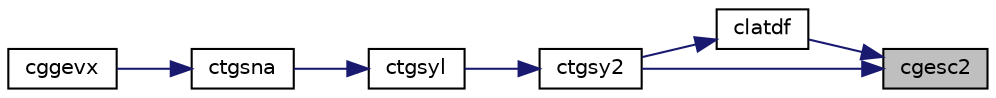digraph "cgesc2"
{
 // LATEX_PDF_SIZE
  edge [fontname="Helvetica",fontsize="10",labelfontname="Helvetica",labelfontsize="10"];
  node [fontname="Helvetica",fontsize="10",shape=record];
  rankdir="RL";
  Node1 [label="cgesc2",height=0.2,width=0.4,color="black", fillcolor="grey75", style="filled", fontcolor="black",tooltip="CGESC2 solves a system of linear equations using the LU factorization with complete pivoting computed..."];
  Node1 -> Node2 [dir="back",color="midnightblue",fontsize="10",style="solid",fontname="Helvetica"];
  Node2 [label="clatdf",height=0.2,width=0.4,color="black", fillcolor="white", style="filled",URL="$clatdf_8f.html#afbf66d52fc55dd022234b27ea0d3efff",tooltip="CLATDF uses the LU factorization of the n-by-n matrix computed by sgetc2 and computes a contribution ..."];
  Node2 -> Node3 [dir="back",color="midnightblue",fontsize="10",style="solid",fontname="Helvetica"];
  Node3 [label="ctgsy2",height=0.2,width=0.4,color="black", fillcolor="white", style="filled",URL="$ctgsy2_8f.html#a82a880920a428b8ac1203547b0e74d6b",tooltip="CTGSY2 solves the generalized Sylvester equation (unblocked algorithm)."];
  Node3 -> Node4 [dir="back",color="midnightblue",fontsize="10",style="solid",fontname="Helvetica"];
  Node4 [label="ctgsyl",height=0.2,width=0.4,color="black", fillcolor="white", style="filled",URL="$ctgsyl_8f.html#aef7add4f653067c9b3e44569e6766d95",tooltip="CTGSYL"];
  Node4 -> Node5 [dir="back",color="midnightblue",fontsize="10",style="solid",fontname="Helvetica"];
  Node5 [label="ctgsna",height=0.2,width=0.4,color="black", fillcolor="white", style="filled",URL="$ctgsna_8f.html#a9b58d99b63263d7dbbeaecd9d0e3a755",tooltip="CTGSNA"];
  Node5 -> Node6 [dir="back",color="midnightblue",fontsize="10",style="solid",fontname="Helvetica"];
  Node6 [label="cggevx",height=0.2,width=0.4,color="black", fillcolor="white", style="filled",URL="$cggevx_8f.html#ad681a6edd407ef1e9ac9b6ee92ddbee3",tooltip="CGGEVX computes the eigenvalues and, optionally, the left and/or right eigenvectors for GE matrices"];
  Node1 -> Node3 [dir="back",color="midnightblue",fontsize="10",style="solid",fontname="Helvetica"];
}
